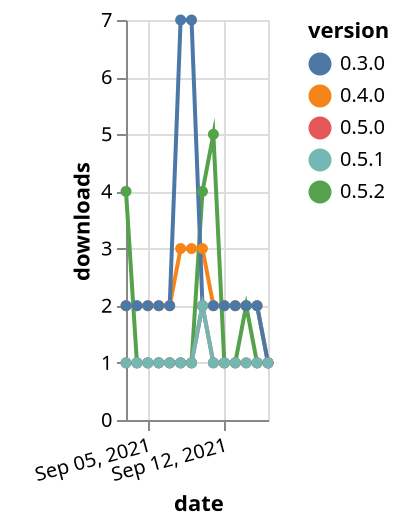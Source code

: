 {"$schema": "https://vega.github.io/schema/vega-lite/v5.json", "description": "A simple bar chart with embedded data.", "data": {"values": [{"date": "2021-09-03", "total": 2361, "delta": 2, "version": "0.4.0"}, {"date": "2021-09-04", "total": 2363, "delta": 2, "version": "0.4.0"}, {"date": "2021-09-05", "total": 2365, "delta": 2, "version": "0.4.0"}, {"date": "2021-09-06", "total": 2367, "delta": 2, "version": "0.4.0"}, {"date": "2021-09-07", "total": 2369, "delta": 2, "version": "0.4.0"}, {"date": "2021-09-08", "total": 2372, "delta": 3, "version": "0.4.0"}, {"date": "2021-09-09", "total": 2375, "delta": 3, "version": "0.4.0"}, {"date": "2021-09-10", "total": 2378, "delta": 3, "version": "0.4.0"}, {"date": "2021-09-11", "total": 2380, "delta": 2, "version": "0.4.0"}, {"date": "2021-09-12", "total": 2382, "delta": 2, "version": "0.4.0"}, {"date": "2021-09-13", "total": 2384, "delta": 2, "version": "0.4.0"}, {"date": "2021-09-14", "total": 2386, "delta": 2, "version": "0.4.0"}, {"date": "2021-09-15", "total": 2388, "delta": 2, "version": "0.4.0"}, {"date": "2021-09-16", "total": 2389, "delta": 1, "version": "0.4.0"}, {"date": "2021-09-03", "total": 390, "delta": 4, "version": "0.5.2"}, {"date": "2021-09-04", "total": 391, "delta": 1, "version": "0.5.2"}, {"date": "2021-09-05", "total": 392, "delta": 1, "version": "0.5.2"}, {"date": "2021-09-06", "total": 393, "delta": 1, "version": "0.5.2"}, {"date": "2021-09-07", "total": 394, "delta": 1, "version": "0.5.2"}, {"date": "2021-09-08", "total": 395, "delta": 1, "version": "0.5.2"}, {"date": "2021-09-09", "total": 396, "delta": 1, "version": "0.5.2"}, {"date": "2021-09-10", "total": 400, "delta": 4, "version": "0.5.2"}, {"date": "2021-09-11", "total": 405, "delta": 5, "version": "0.5.2"}, {"date": "2021-09-12", "total": 406, "delta": 1, "version": "0.5.2"}, {"date": "2021-09-13", "total": 407, "delta": 1, "version": "0.5.2"}, {"date": "2021-09-14", "total": 409, "delta": 2, "version": "0.5.2"}, {"date": "2021-09-15", "total": 410, "delta": 1, "version": "0.5.2"}, {"date": "2021-09-16", "total": 411, "delta": 1, "version": "0.5.2"}, {"date": "2021-09-03", "total": 8262, "delta": 2, "version": "0.3.0"}, {"date": "2021-09-04", "total": 8264, "delta": 2, "version": "0.3.0"}, {"date": "2021-09-05", "total": 8266, "delta": 2, "version": "0.3.0"}, {"date": "2021-09-06", "total": 8268, "delta": 2, "version": "0.3.0"}, {"date": "2021-09-07", "total": 8270, "delta": 2, "version": "0.3.0"}, {"date": "2021-09-08", "total": 8277, "delta": 7, "version": "0.3.0"}, {"date": "2021-09-09", "total": 8284, "delta": 7, "version": "0.3.0"}, {"date": "2021-09-10", "total": 8286, "delta": 2, "version": "0.3.0"}, {"date": "2021-09-11", "total": 8288, "delta": 2, "version": "0.3.0"}, {"date": "2021-09-12", "total": 8290, "delta": 2, "version": "0.3.0"}, {"date": "2021-09-13", "total": 8292, "delta": 2, "version": "0.3.0"}, {"date": "2021-09-14", "total": 8294, "delta": 2, "version": "0.3.0"}, {"date": "2021-09-15", "total": 8296, "delta": 2, "version": "0.3.0"}, {"date": "2021-09-16", "total": 8297, "delta": 1, "version": "0.3.0"}, {"date": "2021-09-03", "total": 175, "delta": 1, "version": "0.5.0"}, {"date": "2021-09-04", "total": 176, "delta": 1, "version": "0.5.0"}, {"date": "2021-09-05", "total": 177, "delta": 1, "version": "0.5.0"}, {"date": "2021-09-06", "total": 178, "delta": 1, "version": "0.5.0"}, {"date": "2021-09-07", "total": 179, "delta": 1, "version": "0.5.0"}, {"date": "2021-09-08", "total": 180, "delta": 1, "version": "0.5.0"}, {"date": "2021-09-09", "total": 181, "delta": 1, "version": "0.5.0"}, {"date": "2021-09-10", "total": 183, "delta": 2, "version": "0.5.0"}, {"date": "2021-09-11", "total": 184, "delta": 1, "version": "0.5.0"}, {"date": "2021-09-12", "total": 185, "delta": 1, "version": "0.5.0"}, {"date": "2021-09-13", "total": 186, "delta": 1, "version": "0.5.0"}, {"date": "2021-09-14", "total": 187, "delta": 1, "version": "0.5.0"}, {"date": "2021-09-15", "total": 188, "delta": 1, "version": "0.5.0"}, {"date": "2021-09-16", "total": 189, "delta": 1, "version": "0.5.0"}, {"date": "2021-09-03", "total": 240, "delta": 1, "version": "0.5.1"}, {"date": "2021-09-04", "total": 241, "delta": 1, "version": "0.5.1"}, {"date": "2021-09-05", "total": 242, "delta": 1, "version": "0.5.1"}, {"date": "2021-09-06", "total": 243, "delta": 1, "version": "0.5.1"}, {"date": "2021-09-07", "total": 244, "delta": 1, "version": "0.5.1"}, {"date": "2021-09-08", "total": 245, "delta": 1, "version": "0.5.1"}, {"date": "2021-09-09", "total": 246, "delta": 1, "version": "0.5.1"}, {"date": "2021-09-10", "total": 248, "delta": 2, "version": "0.5.1"}, {"date": "2021-09-11", "total": 249, "delta": 1, "version": "0.5.1"}, {"date": "2021-09-12", "total": 250, "delta": 1, "version": "0.5.1"}, {"date": "2021-09-13", "total": 251, "delta": 1, "version": "0.5.1"}, {"date": "2021-09-14", "total": 252, "delta": 1, "version": "0.5.1"}, {"date": "2021-09-15", "total": 253, "delta": 1, "version": "0.5.1"}, {"date": "2021-09-16", "total": 254, "delta": 1, "version": "0.5.1"}]}, "width": "container", "mark": {"type": "line", "point": {"filled": true}}, "encoding": {"x": {"field": "date", "type": "temporal", "timeUnit": "yearmonthdate", "title": "date", "axis": {"labelAngle": -15}}, "y": {"field": "delta", "type": "quantitative", "title": "downloads"}, "color": {"field": "version", "type": "nominal"}, "tooltip": {"field": "delta"}}}